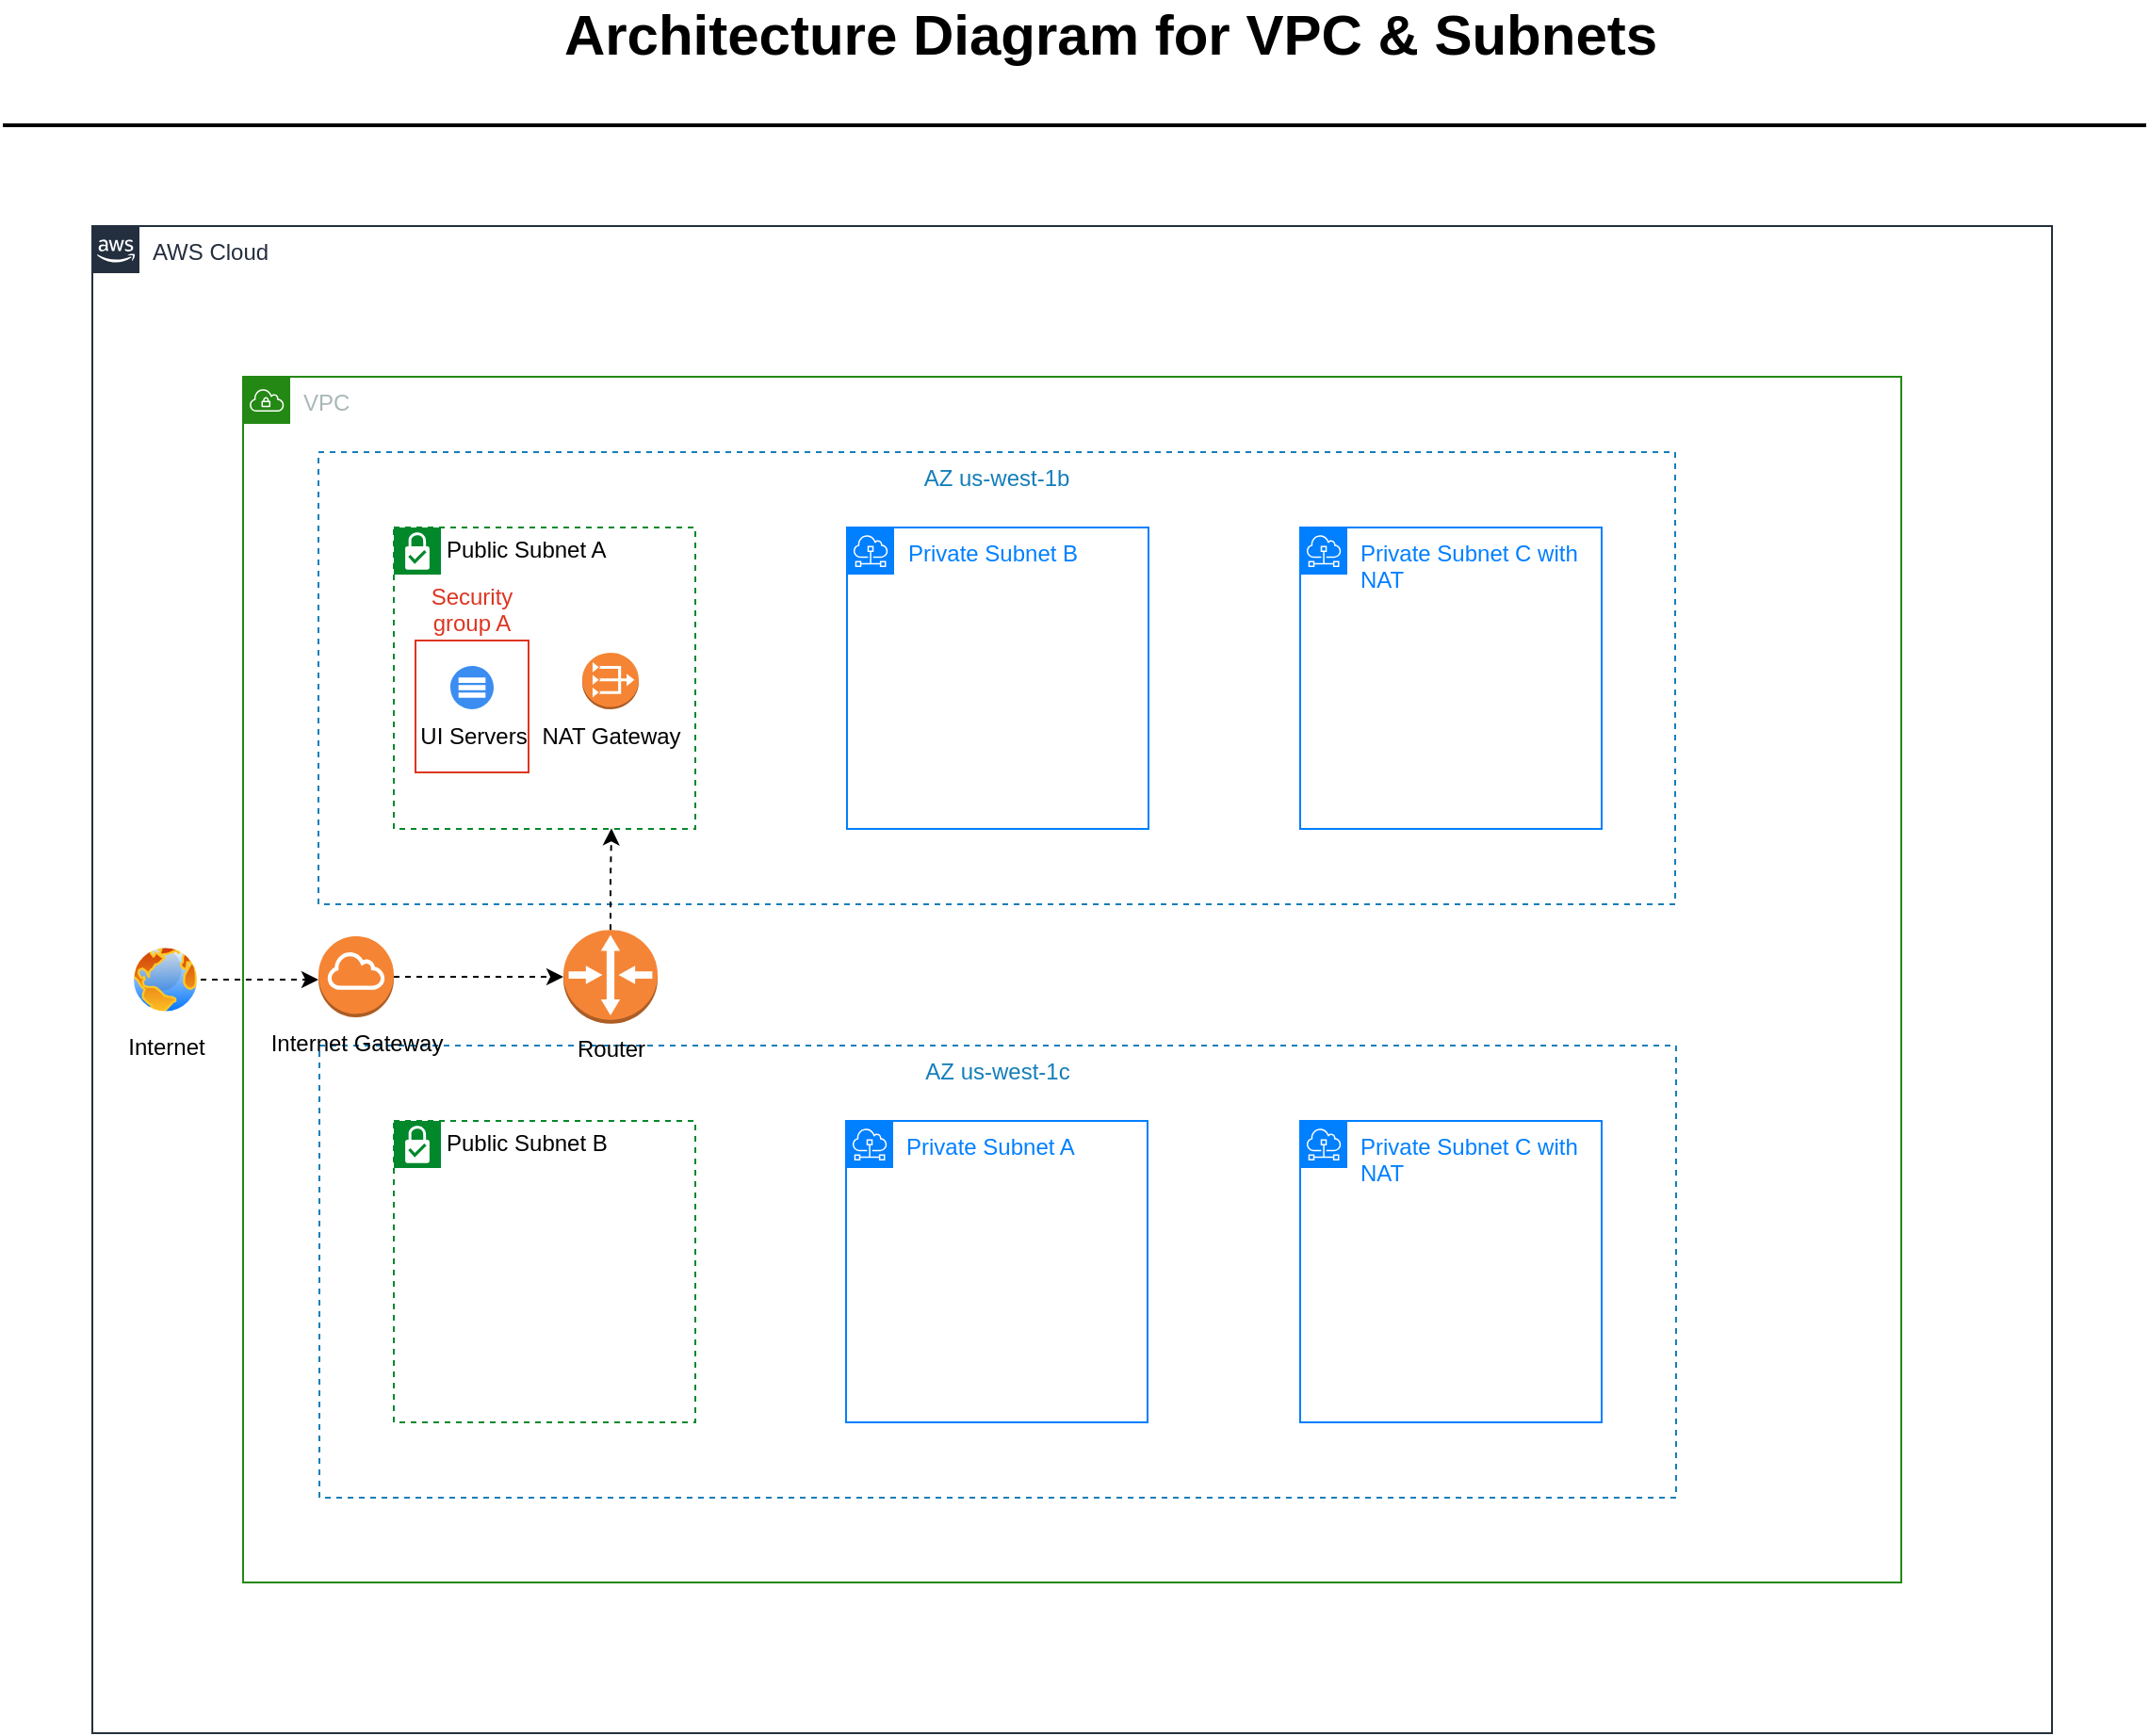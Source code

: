 <mxfile version="20.7.3" type="github">
  <diagram id="Ht1M8jgEwFfnCIfOTk4-" name="Page-1">
    <mxGraphModel dx="836" dy="495" grid="1" gridSize="10" guides="1" tooltips="1" connect="1" arrows="1" fold="1" page="1" pageScale="1" pageWidth="827" pageHeight="1169" math="0" shadow="0">
      <root>
        <mxCell id="0" />
        <mxCell id="1" parent="0" />
        <mxCell id="jZVaUwOg5UY3L9NAnvdq-71" value="AWS Cloud" style="points=[[0,0],[0.25,0],[0.5,0],[0.75,0],[1,0],[1,0.25],[1,0.5],[1,0.75],[1,1],[0.75,1],[0.5,1],[0.25,1],[0,1],[0,0.75],[0,0.5],[0,0.25]];outlineConnect=0;gradientColor=none;html=1;whiteSpace=wrap;fontSize=12;fontStyle=0;shape=mxgraph.aws4.group;grIcon=mxgraph.aws4.group_aws_cloud_alt;strokeColor=#232F3E;fillColor=none;verticalAlign=top;align=left;spacingLeft=30;fontColor=#232F3E;dashed=0;labelBackgroundColor=none;container=1;pointerEvents=0;collapsible=0;recursiveResize=0;" parent="1" vertex="1">
          <mxGeometry x="80" y="160" width="1040" height="800" as="geometry" />
        </mxCell>
        <mxCell id="tGOJSUKgPJt2CwX8GFTT-42" value="VPC" style="points=[[0,0],[0.25,0],[0.5,0],[0.75,0],[1,0],[1,0.25],[1,0.5],[1,0.75],[1,1],[0.75,1],[0.5,1],[0.25,1],[0,1],[0,0.75],[0,0.5],[0,0.25]];outlineConnect=0;gradientColor=none;html=1;whiteSpace=wrap;fontSize=12;fontStyle=0;container=1;pointerEvents=0;collapsible=0;recursiveResize=0;shape=mxgraph.aws4.group;grIcon=mxgraph.aws4.group_vpc;strokeColor=#248814;fillColor=none;verticalAlign=top;align=left;spacingLeft=30;fontColor=#AAB7B8;dashed=0;shadow=0;labelBackgroundColor=none;labelBorderColor=none;sketch=0;" parent="jZVaUwOg5UY3L9NAnvdq-71" vertex="1">
          <mxGeometry x="80" y="80" width="880" height="640" as="geometry" />
        </mxCell>
        <mxCell id="tGOJSUKgPJt2CwX8GFTT-43" value="AZ us-west-1b" style="fillColor=none;strokeColor=#147EBA;dashed=1;verticalAlign=top;fontStyle=0;fontColor=#147EBA;shadow=0;labelBackgroundColor=none;labelBorderColor=none;sketch=0;" parent="tGOJSUKgPJt2CwX8GFTT-42" vertex="1">
          <mxGeometry x="40" y="40" width="720" height="240" as="geometry" />
        </mxCell>
        <mxCell id="tGOJSUKgPJt2CwX8GFTT-53" value="AZ us-west-1c" style="fillColor=none;strokeColor=#147EBA;dashed=1;verticalAlign=top;fontStyle=0;fontColor=#147EBA;shadow=0;labelBackgroundColor=none;labelBorderColor=none;sketch=0;" parent="tGOJSUKgPJt2CwX8GFTT-42" vertex="1">
          <mxGeometry x="40.5" y="355" width="720" height="240" as="geometry" />
        </mxCell>
        <mxCell id="rlHpW61gYLTr413FaqD1-22" value="" style="edgeStyle=orthogonalEdgeStyle;rounded=0;orthogonalLoop=1;jettySize=auto;html=1;dashed=1;" edge="1" parent="tGOJSUKgPJt2CwX8GFTT-42" source="rlHpW61gYLTr413FaqD1-16" target="rlHpW61gYLTr413FaqD1-19">
          <mxGeometry relative="1" as="geometry" />
        </mxCell>
        <mxCell id="rlHpW61gYLTr413FaqD1-16" value="Internet Gateway" style="outlineConnect=0;dashed=0;verticalLabelPosition=bottom;verticalAlign=top;align=center;html=1;shape=mxgraph.aws3.internet_gateway;fillColor=#F58534;gradientColor=none;" vertex="1" parent="tGOJSUKgPJt2CwX8GFTT-42">
          <mxGeometry x="40" y="297" width="40" height="43" as="geometry" />
        </mxCell>
        <mxCell id="rlHpW61gYLTr413FaqD1-19" value="Router" style="outlineConnect=0;dashed=0;verticalLabelPosition=bottom;verticalAlign=top;align=center;html=1;shape=mxgraph.aws3.router;fillColor=#F58536;gradientColor=none;" vertex="1" parent="tGOJSUKgPJt2CwX8GFTT-42">
          <mxGeometry x="170" y="293.62" width="50" height="49.75" as="geometry" />
        </mxCell>
        <mxCell id="rlHpW61gYLTr413FaqD1-20" value="" style="edgeStyle=orthogonalEdgeStyle;rounded=0;orthogonalLoop=1;jettySize=auto;html=1;dashed=1;exitX=1;exitY=0.5;exitDx=0;exitDy=0;exitPerimeter=0;endArrow=none;" edge="1" parent="tGOJSUKgPJt2CwX8GFTT-42" source="rlHpW61gYLTr413FaqD1-16" target="rlHpW61gYLTr413FaqD1-19">
          <mxGeometry relative="1" as="geometry">
            <mxPoint x="240" y="558.5" as="sourcePoint" />
            <mxPoint x="560.526" y="595" as="targetPoint" />
          </mxGeometry>
        </mxCell>
        <mxCell id="tGOJSUKgPJt2CwX8GFTT-61" style="edgeStyle=orthogonalEdgeStyle;rounded=0;orthogonalLoop=1;jettySize=auto;html=1;exitX=0.5;exitY=1;exitDx=0;exitDy=0;fontColor=#000000;" parent="jZVaUwOg5UY3L9NAnvdq-71" source="tGOJSUKgPJt2CwX8GFTT-42" target="tGOJSUKgPJt2CwX8GFTT-42" edge="1">
          <mxGeometry relative="1" as="geometry" />
        </mxCell>
        <mxCell id="rlHpW61gYLTr413FaqD1-15" value="" style="edgeStyle=orthogonalEdgeStyle;rounded=0;orthogonalLoop=1;jettySize=auto;html=1;dashed=1;" edge="1" parent="jZVaUwOg5UY3L9NAnvdq-71" source="rlHpW61gYLTr413FaqD1-14">
          <mxGeometry relative="1" as="geometry">
            <mxPoint x="120" y="400" as="targetPoint" />
          </mxGeometry>
        </mxCell>
        <mxCell id="rlHpW61gYLTr413FaqD1-14" value="Internet" style="aspect=fixed;perimeter=ellipsePerimeter;html=1;align=center;shadow=0;dashed=0;spacingTop=3;image;image=img/lib/active_directory/internet_globe.svg;" vertex="1" parent="jZVaUwOg5UY3L9NAnvdq-71">
          <mxGeometry x="20" y="381.25" width="37.5" height="37.5" as="geometry" />
        </mxCell>
        <mxCell id="-QjtrjUzRDEMRZ5MF8oH-47" value="Architecture Diagram for VPC &amp;amp; Subnets" style="text;html=1;resizable=0;points=[];autosize=1;align=center;verticalAlign=middle;spacingTop=-4;fontSize=30;fontStyle=1;labelBackgroundColor=none;labelPosition=center;verticalLabelPosition=middle;" parent="1" vertex="1">
          <mxGeometry x="320" y="40" width="600" height="40" as="geometry" />
        </mxCell>
        <mxCell id="SCVMTBWpLvtzJIhz15lM-1" value="" style="line;strokeWidth=2;html=1;fontSize=14;labelBackgroundColor=none;" parent="1" vertex="1">
          <mxGeometry x="32.5" y="101.5" width="1137.5" height="10" as="geometry" />
        </mxCell>
        <mxCell id="rlHpW61gYLTr413FaqD1-3" value="Private Subnet B" style="sketch=0;outlineConnect=0;gradientColor=none;html=1;whiteSpace=wrap;fontSize=12;fontStyle=0;shape=mxgraph.aws4.group;grIcon=mxgraph.aws4.group_subnet;strokeColor=#007FFF;fillColor=none;verticalAlign=top;align=left;spacingLeft=30;fontColor=#007FFF;dashed=0;shadow=0;labelBackgroundColor=none;labelBorderColor=none;" vertex="1" parent="1">
          <mxGeometry x="480.5" y="320" width="160" height="160" as="geometry" />
        </mxCell>
        <mxCell id="rlHpW61gYLTr413FaqD1-4" value="Public Subnet A" style="shape=mxgraph.ibm.box;prType=subnet;fontStyle=0;verticalAlign=top;align=left;spacingLeft=32;spacingTop=4;fillColor=none;rounded=0;whiteSpace=wrap;html=1;strokeColor=#00882B;strokeWidth=1;dashed=1;container=1;spacing=-4;collapsible=0;expand=0;recursiveResize=0;shadow=0;labelBackgroundColor=none;labelBorderColor=none;sketch=0;" vertex="1" parent="1">
          <mxGeometry x="240" y="320" width="160" height="160" as="geometry" />
        </mxCell>
        <mxCell id="rlHpW61gYLTr413FaqD1-9" value="UI Servers" style="sketch=0;html=1;aspect=fixed;strokeColor=none;shadow=0;align=center;verticalAlign=top;fillColor=#3B8DF1;shape=mxgraph.gcp2.servers_stacked;labelPosition=center;verticalLabelPosition=bottom;" vertex="1" parent="rlHpW61gYLTr413FaqD1-4">
          <mxGeometry x="30" y="73.5" width="23" height="23" as="geometry" />
        </mxCell>
        <mxCell id="rlHpW61gYLTr413FaqD1-10" value="NAT Gateway" style="outlineConnect=0;dashed=0;verticalLabelPosition=bottom;verticalAlign=top;align=center;html=1;shape=mxgraph.aws3.vpc_nat_gateway;fillColor=#F58534;gradientColor=none;" vertex="1" parent="rlHpW61gYLTr413FaqD1-4">
          <mxGeometry x="100" y="66.5" width="30" height="30" as="geometry" />
        </mxCell>
        <mxCell id="rlHpW61gYLTr413FaqD1-11" value="Security &#xa;group A" style="fillColor=none;strokeColor=#DD3522;verticalAlign=bottom;fontStyle=0;fontColor=#DD3522;labelPosition=center;verticalLabelPosition=top;align=center;" vertex="1" parent="rlHpW61gYLTr413FaqD1-4">
          <mxGeometry x="11.5" y="60" width="60" height="70" as="geometry" />
        </mxCell>
        <mxCell id="rlHpW61gYLTr413FaqD1-5" value="Private Subnet C with NAT" style="sketch=0;outlineConnect=0;gradientColor=none;html=1;whiteSpace=wrap;fontSize=12;fontStyle=0;shape=mxgraph.aws4.group;grIcon=mxgraph.aws4.group_subnet;strokeColor=#007FFF;fillColor=none;verticalAlign=top;align=left;spacingLeft=30;fontColor=#007FFF;dashed=0;shadow=0;labelBackgroundColor=none;labelBorderColor=none;" vertex="1" parent="1">
          <mxGeometry x="721" y="320" width="160" height="160" as="geometry" />
        </mxCell>
        <mxCell id="rlHpW61gYLTr413FaqD1-6" value="Private Subnet A" style="sketch=0;outlineConnect=0;gradientColor=none;html=1;whiteSpace=wrap;fontSize=12;fontStyle=0;shape=mxgraph.aws4.group;grIcon=mxgraph.aws4.group_subnet;strokeColor=#007FFF;fillColor=none;verticalAlign=top;align=left;spacingLeft=30;fontColor=#007FFF;dashed=0;shadow=0;labelBackgroundColor=none;labelBorderColor=none;" vertex="1" parent="1">
          <mxGeometry x="480" y="635" width="160" height="160" as="geometry" />
        </mxCell>
        <mxCell id="rlHpW61gYLTr413FaqD1-7" value="Public Subnet B" style="shape=mxgraph.ibm.box;prType=subnet;fontStyle=0;verticalAlign=top;align=left;spacingLeft=32;spacingTop=4;fillColor=none;rounded=0;whiteSpace=wrap;html=1;strokeColor=#00882B;strokeWidth=1;dashed=1;container=1;spacing=-4;collapsible=0;expand=0;recursiveResize=0;shadow=0;labelBackgroundColor=none;labelBorderColor=none;sketch=0;" vertex="1" parent="1">
          <mxGeometry x="240" y="635" width="160" height="160" as="geometry" />
        </mxCell>
        <mxCell id="rlHpW61gYLTr413FaqD1-8" value="Private Subnet C with NAT" style="sketch=0;outlineConnect=0;gradientColor=none;html=1;whiteSpace=wrap;fontSize=12;fontStyle=0;shape=mxgraph.aws4.group;grIcon=mxgraph.aws4.group_subnet;strokeColor=#007FFF;fillColor=none;verticalAlign=top;align=left;spacingLeft=30;fontColor=#007FFF;dashed=0;shadow=0;labelBackgroundColor=none;labelBorderColor=none;" vertex="1" parent="1">
          <mxGeometry x="721" y="635" width="160" height="160" as="geometry" />
        </mxCell>
        <mxCell id="rlHpW61gYLTr413FaqD1-18" value="" style="edgeStyle=orthogonalEdgeStyle;rounded=0;orthogonalLoop=1;jettySize=auto;html=1;dashed=1;exitX=0.5;exitY=0;exitDx=0;exitDy=0;exitPerimeter=0;startArrow=none;entryX=0.722;entryY=0.998;entryDx=0;entryDy=0;entryPerimeter=0;" edge="1" parent="1" source="rlHpW61gYLTr413FaqD1-19" target="rlHpW61gYLTr413FaqD1-4">
          <mxGeometry relative="1" as="geometry" />
        </mxCell>
      </root>
    </mxGraphModel>
  </diagram>
</mxfile>
